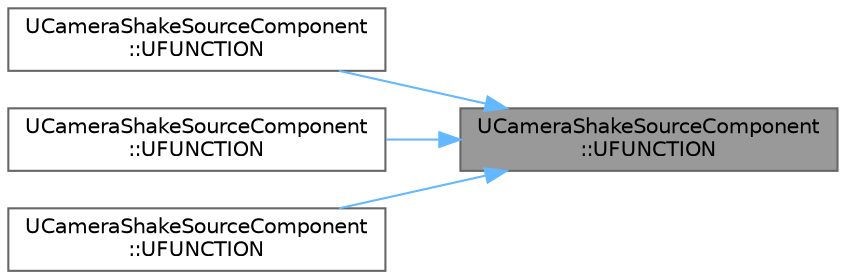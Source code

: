 digraph "UCameraShakeSourceComponent::UFUNCTION"
{
 // INTERACTIVE_SVG=YES
 // LATEX_PDF_SIZE
  bgcolor="transparent";
  edge [fontname=Helvetica,fontsize=10,labelfontname=Helvetica,labelfontsize=10];
  node [fontname=Helvetica,fontsize=10,shape=box,height=0.2,width=0.4];
  rankdir="RL";
  Node1 [id="Node000001",label="UCameraShakeSourceComponent\l::UFUNCTION",height=0.2,width=0.4,color="gray40", fillcolor="grey60", style="filled", fontcolor="black",tooltip=" "];
  Node1 -> Node2 [id="edge1_Node000001_Node000002",dir="back",color="steelblue1",style="solid",tooltip=" "];
  Node2 [id="Node000002",label="UCameraShakeSourceComponent\l::UFUNCTION",height=0.2,width=0.4,color="grey40", fillcolor="white", style="filled",URL="$df/d05/classUCameraShakeSourceComponent.html#a12e555d16a7e911fa109c64d6efb38ab",tooltip="Computes an attenuation factor from this source."];
  Node1 -> Node3 [id="edge2_Node000001_Node000003",dir="back",color="steelblue1",style="solid",tooltip=" "];
  Node3 [id="Node000003",label="UCameraShakeSourceComponent\l::UFUNCTION",height=0.2,width=0.4,color="grey40", fillcolor="white", style="filled",URL="$df/d05/classUCameraShakeSourceComponent.html#a85ce78441b682e6b5db7de6c0573d53f",tooltip="Stops all currently active camera shakes that are originating from this source from all player contro..."];
  Node1 -> Node4 [id="edge3_Node000001_Node000004",dir="back",color="steelblue1",style="solid",tooltip=" "];
  Node4 [id="Node000004",label="UCameraShakeSourceComponent\l::UFUNCTION",height=0.2,width=0.4,color="grey40", fillcolor="white", style="filled",URL="$df/d05/classUCameraShakeSourceComponent.html#a3037e6a83f43d05b71035be262d6b25f",tooltip="Stops a camera shake originating from this source."];
}
